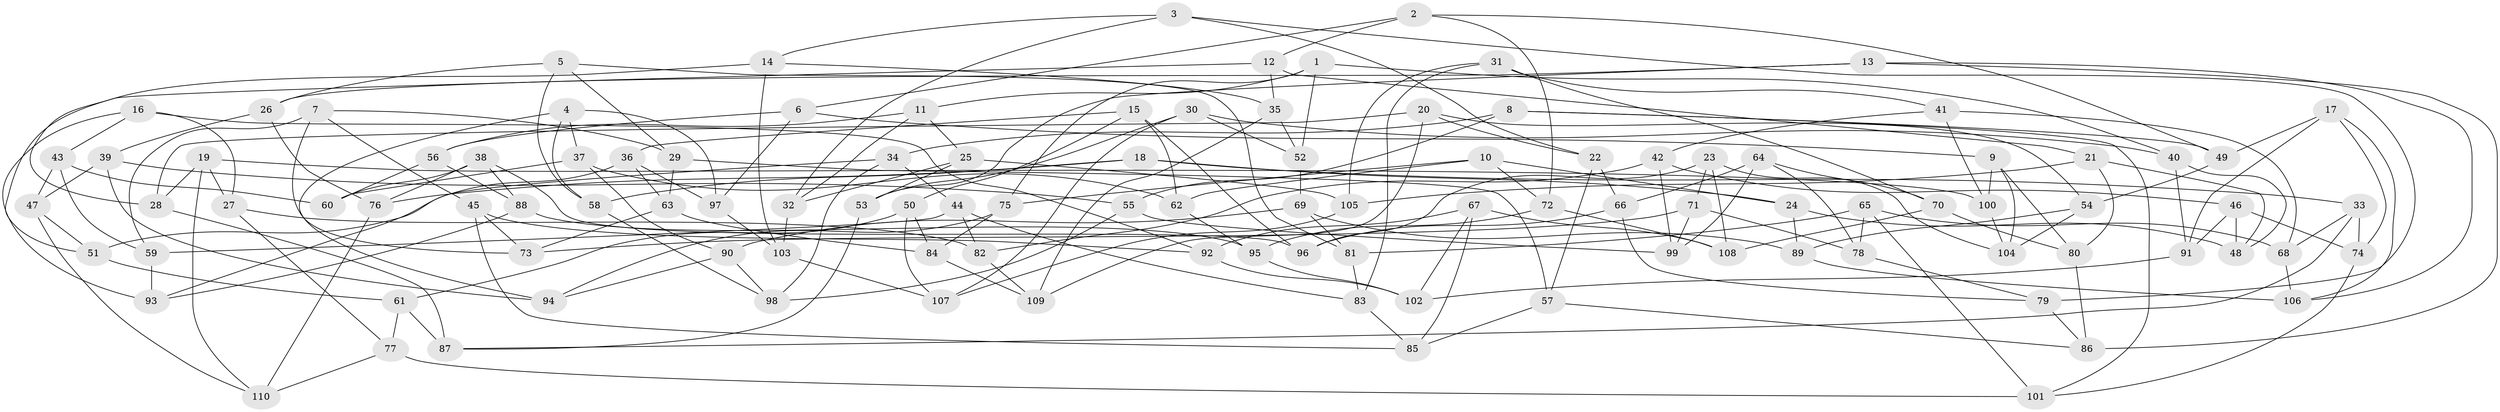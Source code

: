 // coarse degree distribution, {6: 0.23529411764705882, 10: 0.11764705882352941, 9: 0.14705882352941177, 7: 0.17647058823529413, 8: 0.08823529411764706, 5: 0.058823529411764705, 4: 0.14705882352941177, 3: 0.029411764705882353}
// Generated by graph-tools (version 1.1) at 2025/53/03/04/25 22:53:45]
// undirected, 110 vertices, 220 edges
graph export_dot {
  node [color=gray90,style=filled];
  1;
  2;
  3;
  4;
  5;
  6;
  7;
  8;
  9;
  10;
  11;
  12;
  13;
  14;
  15;
  16;
  17;
  18;
  19;
  20;
  21;
  22;
  23;
  24;
  25;
  26;
  27;
  28;
  29;
  30;
  31;
  32;
  33;
  34;
  35;
  36;
  37;
  38;
  39;
  40;
  41;
  42;
  43;
  44;
  45;
  46;
  47;
  48;
  49;
  50;
  51;
  52;
  53;
  54;
  55;
  56;
  57;
  58;
  59;
  60;
  61;
  62;
  63;
  64;
  65;
  66;
  67;
  68;
  69;
  70;
  71;
  72;
  73;
  74;
  75;
  76;
  77;
  78;
  79;
  80;
  81;
  82;
  83;
  84;
  85;
  86;
  87;
  88;
  89;
  90;
  91;
  92;
  93;
  94;
  95;
  96;
  97;
  98;
  99;
  100;
  101;
  102;
  103;
  104;
  105;
  106;
  107;
  108;
  109;
  110;
  1 -- 52;
  1 -- 11;
  1 -- 40;
  1 -- 75;
  2 -- 49;
  2 -- 72;
  2 -- 12;
  2 -- 6;
  3 -- 79;
  3 -- 22;
  3 -- 32;
  3 -- 14;
  4 -- 58;
  4 -- 97;
  4 -- 37;
  4 -- 94;
  5 -- 26;
  5 -- 58;
  5 -- 81;
  5 -- 29;
  6 -- 97;
  6 -- 56;
  6 -- 9;
  7 -- 45;
  7 -- 73;
  7 -- 29;
  7 -- 59;
  8 -- 101;
  8 -- 34;
  8 -- 49;
  8 -- 55;
  9 -- 100;
  9 -- 80;
  9 -- 104;
  10 -- 72;
  10 -- 24;
  10 -- 75;
  10 -- 62;
  11 -- 32;
  11 -- 56;
  11 -- 25;
  12 -- 51;
  12 -- 35;
  12 -- 21;
  13 -- 26;
  13 -- 106;
  13 -- 86;
  13 -- 53;
  14 -- 28;
  14 -- 103;
  14 -- 35;
  15 -- 62;
  15 -- 96;
  15 -- 50;
  15 -- 36;
  16 -- 43;
  16 -- 93;
  16 -- 27;
  16 -- 92;
  17 -- 106;
  17 -- 49;
  17 -- 91;
  17 -- 74;
  18 -- 76;
  18 -- 58;
  18 -- 33;
  18 -- 24;
  19 -- 110;
  19 -- 28;
  19 -- 100;
  19 -- 27;
  20 -- 109;
  20 -- 28;
  20 -- 22;
  20 -- 54;
  21 -- 105;
  21 -- 80;
  21 -- 48;
  22 -- 57;
  22 -- 66;
  23 -- 108;
  23 -- 104;
  23 -- 96;
  23 -- 71;
  24 -- 89;
  24 -- 48;
  25 -- 105;
  25 -- 53;
  25 -- 32;
  26 -- 39;
  26 -- 76;
  27 -- 82;
  27 -- 77;
  28 -- 87;
  29 -- 63;
  29 -- 57;
  30 -- 52;
  30 -- 53;
  30 -- 40;
  30 -- 107;
  31 -- 41;
  31 -- 70;
  31 -- 105;
  31 -- 83;
  32 -- 103;
  33 -- 87;
  33 -- 74;
  33 -- 68;
  34 -- 44;
  34 -- 51;
  34 -- 98;
  35 -- 109;
  35 -- 52;
  36 -- 93;
  36 -- 63;
  36 -- 97;
  37 -- 60;
  37 -- 90;
  37 -- 62;
  38 -- 76;
  38 -- 88;
  38 -- 60;
  38 -- 96;
  39 -- 47;
  39 -- 55;
  39 -- 94;
  40 -- 91;
  40 -- 48;
  41 -- 68;
  41 -- 42;
  41 -- 100;
  42 -- 46;
  42 -- 82;
  42 -- 99;
  43 -- 60;
  43 -- 47;
  43 -- 59;
  44 -- 83;
  44 -- 82;
  44 -- 59;
  45 -- 92;
  45 -- 85;
  45 -- 73;
  46 -- 74;
  46 -- 48;
  46 -- 91;
  47 -- 110;
  47 -- 51;
  49 -- 54;
  50 -- 107;
  50 -- 84;
  50 -- 61;
  51 -- 61;
  52 -- 69;
  53 -- 87;
  54 -- 89;
  54 -- 104;
  55 -- 98;
  55 -- 99;
  56 -- 88;
  56 -- 60;
  57 -- 85;
  57 -- 86;
  58 -- 98;
  59 -- 93;
  61 -- 77;
  61 -- 87;
  62 -- 95;
  63 -- 73;
  63 -- 84;
  64 -- 99;
  64 -- 66;
  64 -- 70;
  64 -- 78;
  65 -- 78;
  65 -- 68;
  65 -- 101;
  65 -- 81;
  66 -- 79;
  66 -- 96;
  67 -- 92;
  67 -- 85;
  67 -- 102;
  67 -- 108;
  68 -- 106;
  69 -- 81;
  69 -- 90;
  69 -- 89;
  70 -- 108;
  70 -- 80;
  71 -- 99;
  71 -- 78;
  71 -- 73;
  72 -- 95;
  72 -- 108;
  74 -- 101;
  75 -- 94;
  75 -- 84;
  76 -- 110;
  77 -- 101;
  77 -- 110;
  78 -- 79;
  79 -- 86;
  80 -- 86;
  81 -- 83;
  82 -- 109;
  83 -- 85;
  84 -- 109;
  88 -- 93;
  88 -- 95;
  89 -- 106;
  90 -- 94;
  90 -- 98;
  91 -- 102;
  92 -- 102;
  95 -- 102;
  97 -- 103;
  100 -- 104;
  103 -- 107;
  105 -- 107;
}

